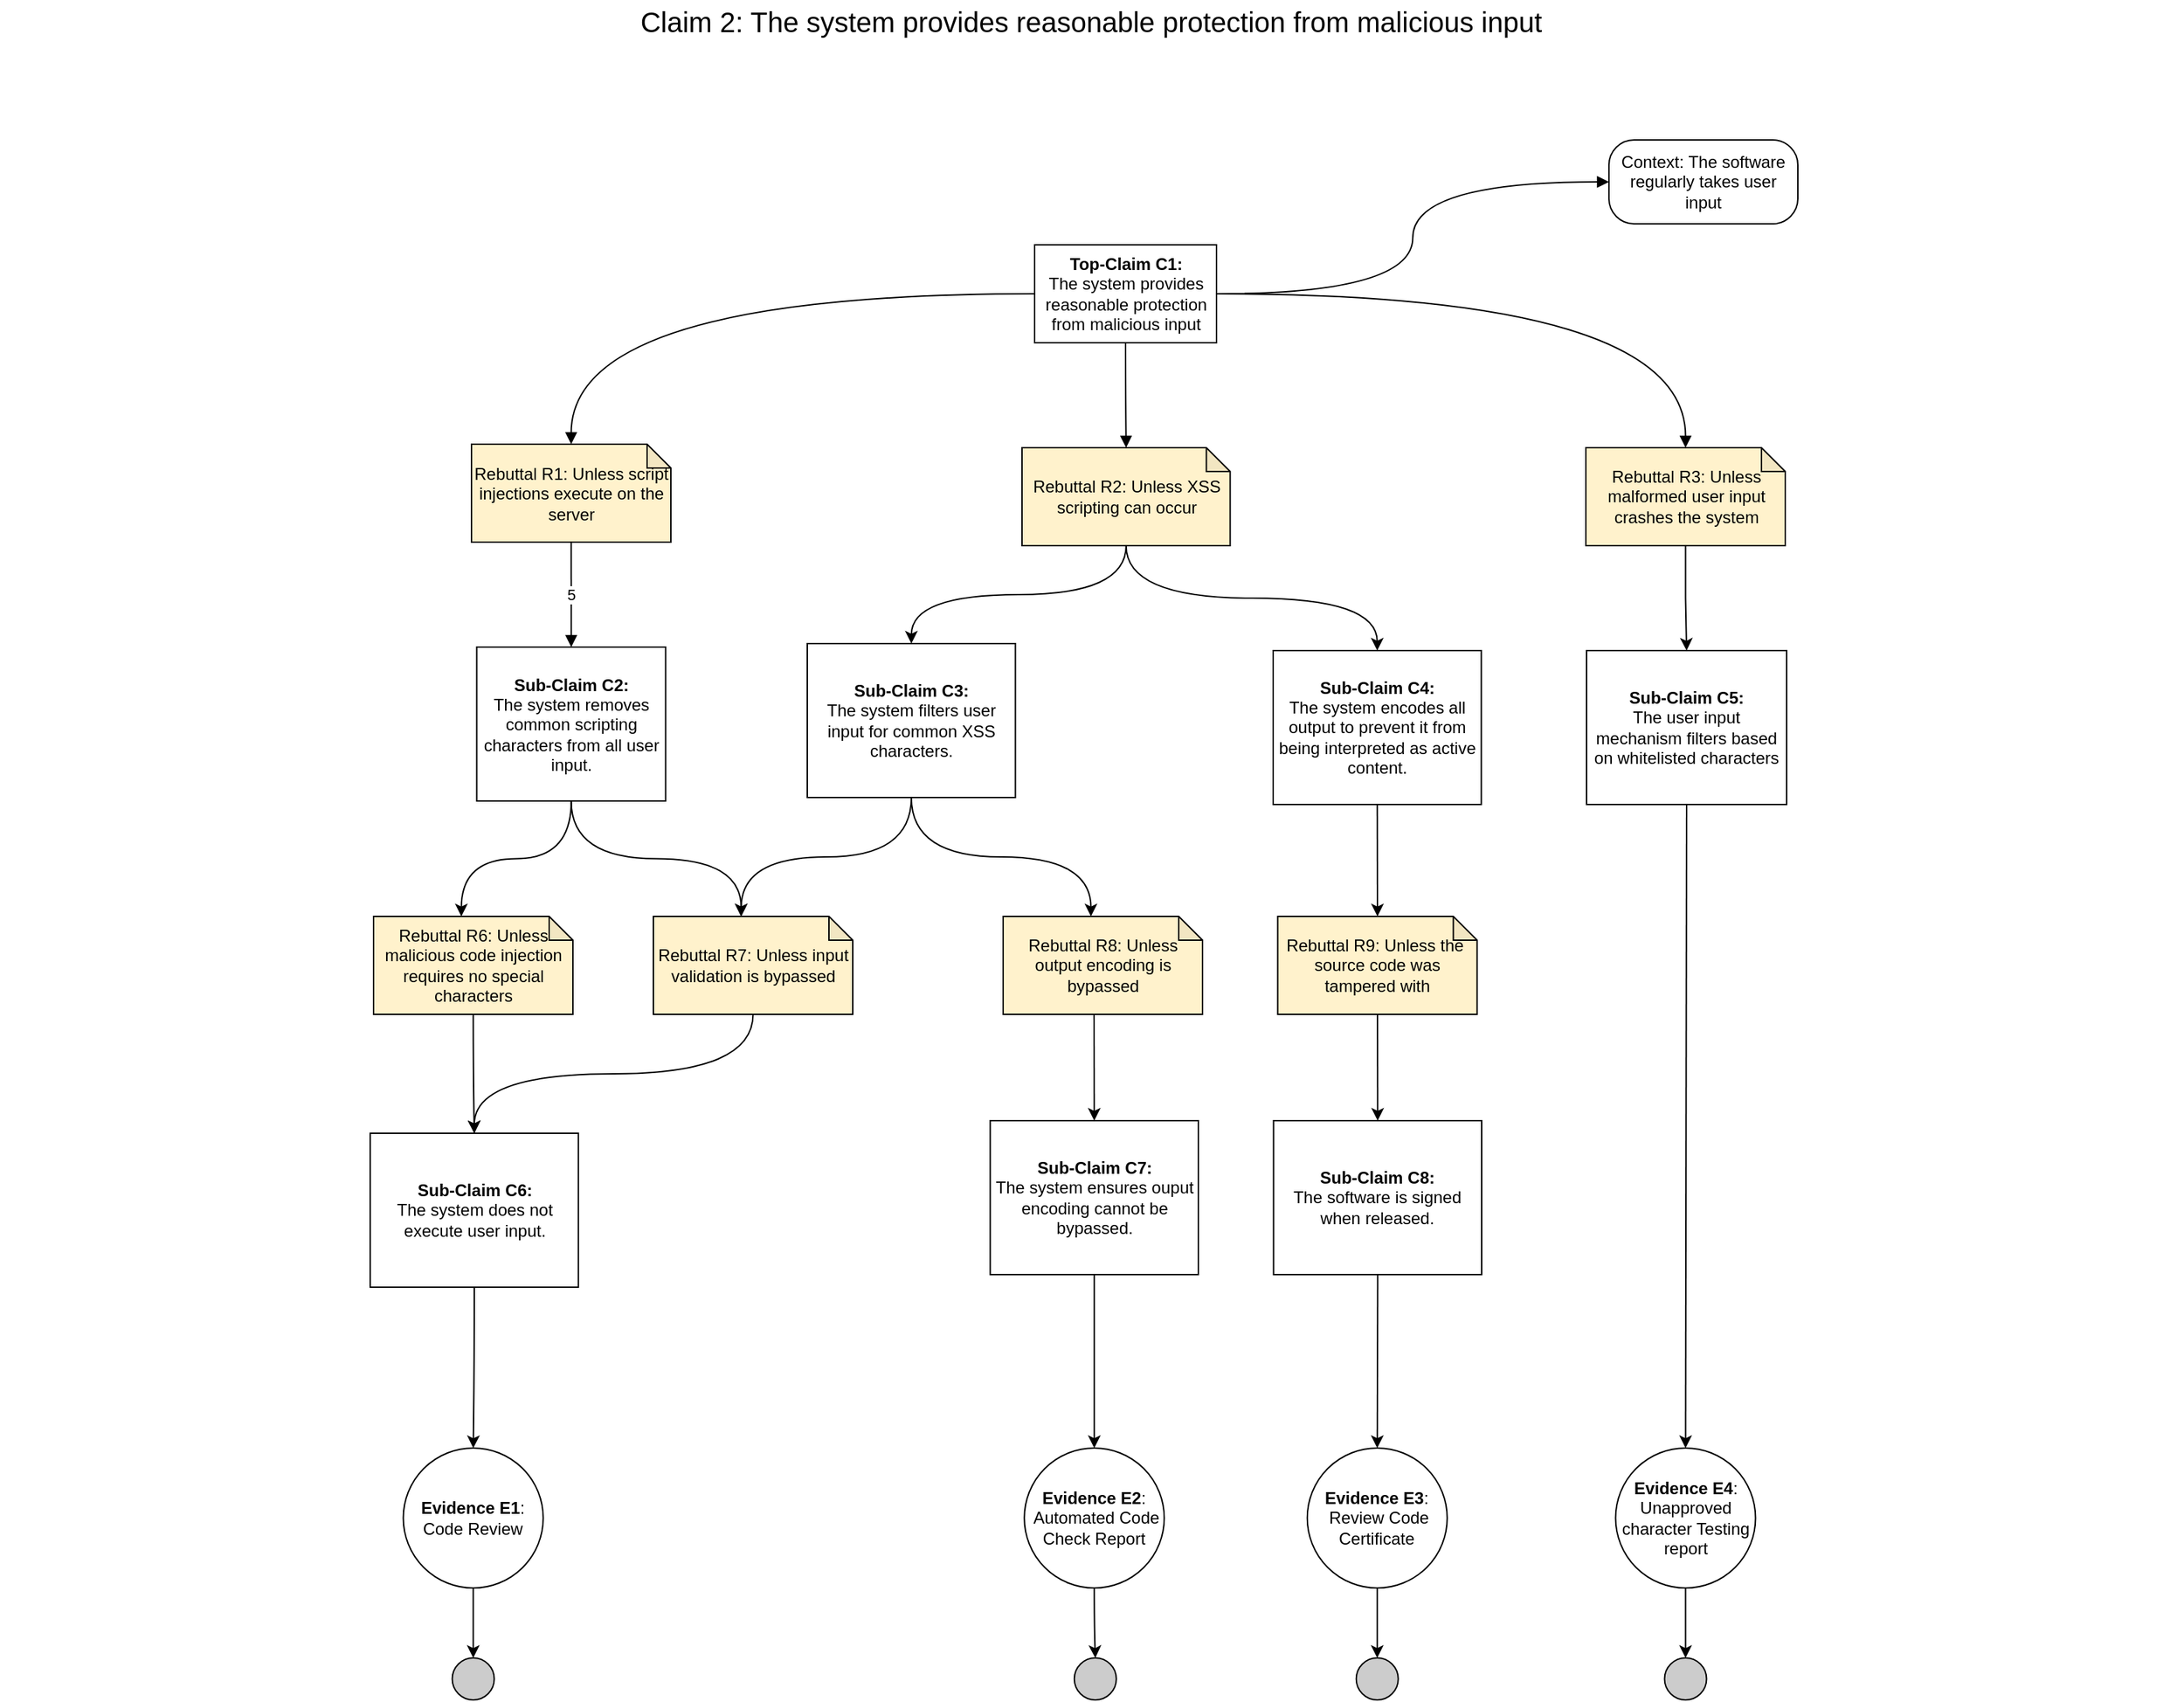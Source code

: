 <mxfile version="15.3.4" type="device"><diagram id="3KmeUak_oXEXrXEWpe3E" name="Page-1"><mxGraphModel dx="1550" dy="811" grid="1" gridSize="10" guides="1" tooltips="1" connect="1" arrows="1" fold="1" page="1" pageScale="1" pageWidth="850" pageHeight="1100" math="0" shadow="0"><root><mxCell id="0"/><mxCell id="1" parent="0"/><mxCell id="GILHHJ5YNqT7zgutua1H-2" style="edgeStyle=orthogonalEdgeStyle;rounded=0;orthogonalLoop=1;jettySize=auto;html=1;exitX=1;exitY=0.5;exitDx=0;exitDy=0;entryX=0;entryY=0.5;entryDx=0;entryDy=0;endArrow=block;endFill=1;curved=1;" parent="1" source="GILHHJ5YNqT7zgutua1H-5" target="GILHHJ5YNqT7zgutua1H-6" edge="1"><mxGeometry relative="1" as="geometry"/></mxCell><mxCell id="GILHHJ5YNqT7zgutua1H-3" value="" style="edgeStyle=orthogonalEdgeStyle;rounded=0;orthogonalLoop=1;jettySize=auto;html=1;endArrow=block;endFill=1;curved=1;exitX=0;exitY=0.5;exitDx=0;exitDy=0;" parent="1" source="GILHHJ5YNqT7zgutua1H-5" target="GILHHJ5YNqT7zgutua1H-8" edge="1"><mxGeometry relative="1" as="geometry"/></mxCell><mxCell id="GILHHJ5YNqT7zgutua1H-5" value="&lt;b&gt;Top-Claim C1:&lt;br&gt;&lt;/b&gt;The system provides reasonable protection from malicious input" style="rounded=0;whiteSpace=wrap;html=1;" parent="1" vertex="1"><mxGeometry x="789.5" y="305" width="130" height="70" as="geometry"/></mxCell><mxCell id="GILHHJ5YNqT7zgutua1H-6" value="Context: The software regularly takes user input" style="rounded=1;whiteSpace=wrap;html=1;arcSize=30;" parent="1" vertex="1"><mxGeometry x="1200" y="230" width="135" height="60" as="geometry"/></mxCell><mxCell id="GILHHJ5YNqT7zgutua1H-7" value="5" style="edgeStyle=orthogonalEdgeStyle;curved=1;rounded=0;orthogonalLoop=1;jettySize=auto;html=1;endArrow=block;endFill=1;" parent="1" source="GILHHJ5YNqT7zgutua1H-8" target="GILHHJ5YNqT7zgutua1H-11" edge="1"><mxGeometry relative="1" as="geometry"/></mxCell><mxCell id="GILHHJ5YNqT7zgutua1H-8" value="Rebuttal R1: Unless script injections execute on the server" style="shape=note;whiteSpace=wrap;html=1;backgroundOutline=1;darkOpacity=0.05;size=17;fillColor=#FFF2CC;" parent="1" vertex="1"><mxGeometry x="387" y="447.5" width="142.5" height="70" as="geometry"/></mxCell><mxCell id="6Q7iPyfvYNVZcTMV-HPo-14" style="edgeStyle=orthogonalEdgeStyle;curved=1;rounded=0;orthogonalLoop=1;jettySize=auto;html=1;entryX=0;entryY=0;entryDx=62.75;entryDy=0;entryPerimeter=0;exitX=0.5;exitY=1;exitDx=0;exitDy=0;" parent="1" source="GILHHJ5YNqT7zgutua1H-11" target="6Q7iPyfvYNVZcTMV-HPo-13" edge="1"><mxGeometry relative="1" as="geometry"/></mxCell><mxCell id="GILHHJ5YNqT7zgutua1H-11" value="&lt;b&gt;Sub-Claim C2:&lt;br&gt;&lt;/b&gt;The system removes common scripting characters from all user input." style="rounded=0;whiteSpace=wrap;html=1;" parent="1" vertex="1"><mxGeometry x="390.75" y="592.5" width="135" height="110" as="geometry"/></mxCell><mxCell id="6Q7iPyfvYNVZcTMV-HPo-7" style="edgeStyle=orthogonalEdgeStyle;rounded=0;orthogonalLoop=1;jettySize=auto;html=1;curved=1;exitX=0.5;exitY=1;exitDx=0;exitDy=0;exitPerimeter=0;" parent="1" source="6Q7iPyfvYNVZcTMV-HPo-1" target="6Q7iPyfvYNVZcTMV-HPo-5" edge="1"><mxGeometry relative="1" as="geometry"/></mxCell><mxCell id="6Q7iPyfvYNVZcTMV-HPo-1" value="Rebuttal R2: Unless XSS scripting can occur" style="shape=note;whiteSpace=wrap;html=1;backgroundOutline=1;darkOpacity=0.05;size=17;fillColor=#FFF2CC;" parent="1" vertex="1"><mxGeometry x="780.5" y="450" width="148.75" height="70" as="geometry"/></mxCell><mxCell id="6Q7iPyfvYNVZcTMV-HPo-8" style="edgeStyle=orthogonalEdgeStyle;rounded=0;orthogonalLoop=1;jettySize=auto;html=1;" parent="1" source="6Q7iPyfvYNVZcTMV-HPo-2" target="6Q7iPyfvYNVZcTMV-HPo-6" edge="1"><mxGeometry relative="1" as="geometry"/></mxCell><mxCell id="6Q7iPyfvYNVZcTMV-HPo-2" value="Rebuttal R3: Unless malformed user input crashes the system" style="shape=note;whiteSpace=wrap;html=1;backgroundOutline=1;darkOpacity=0.05;size=17;fillColor=#FFF2CC;" parent="1" vertex="1"><mxGeometry x="1183.5" y="450" width="142.5" height="70" as="geometry"/></mxCell><mxCell id="6Q7iPyfvYNVZcTMV-HPo-3" value="" style="edgeStyle=orthogonalEdgeStyle;rounded=0;orthogonalLoop=1;jettySize=auto;html=1;endArrow=block;endFill=1;curved=1;exitX=0.5;exitY=1;exitDx=0;exitDy=0;" parent="1" source="GILHHJ5YNqT7zgutua1H-5" target="6Q7iPyfvYNVZcTMV-HPo-1" edge="1"><mxGeometry relative="1" as="geometry"><mxPoint x="871.5" y="375" as="sourcePoint"/><mxPoint x="700.3" y="445" as="targetPoint"/></mxGeometry></mxCell><mxCell id="6Q7iPyfvYNVZcTMV-HPo-4" value="" style="edgeStyle=orthogonalEdgeStyle;rounded=0;orthogonalLoop=1;jettySize=auto;html=1;endArrow=block;endFill=1;curved=1;exitX=1;exitY=0.5;exitDx=0;exitDy=0;entryX=0.5;entryY=0;entryDx=0;entryDy=0;entryPerimeter=0;" parent="1" source="GILHHJ5YNqT7zgutua1H-5" target="6Q7iPyfvYNVZcTMV-HPo-2" edge="1"><mxGeometry relative="1" as="geometry"><mxPoint x="827.5" y="350" as="sourcePoint"/><mxPoint x="711.3" y="445" as="targetPoint"/></mxGeometry></mxCell><mxCell id="6Q7iPyfvYNVZcTMV-HPo-5" value="&lt;b&gt;Sub-Claim C3:&lt;br&gt;&lt;/b&gt;The system filters user input for common XSS characters." style="rounded=0;whiteSpace=wrap;html=1;" parent="1" vertex="1"><mxGeometry x="627" y="590" width="148.75" height="110" as="geometry"/></mxCell><mxCell id="6Q7iPyfvYNVZcTMV-HPo-6" value="&lt;b&gt;Sub-Claim C5:&lt;br&gt;&lt;/b&gt;The user input mechanism filters based on whitelisted characters" style="rounded=0;whiteSpace=wrap;html=1;" parent="1" vertex="1"><mxGeometry x="1184" y="595" width="143" height="110" as="geometry"/></mxCell><mxCell id="6Q7iPyfvYNVZcTMV-HPo-13" value="Rebuttal R7: Unless input validation is bypassed" style="shape=note;whiteSpace=wrap;html=1;backgroundOutline=1;darkOpacity=0.05;size=17;fillColor=#FFF2CC;" parent="1" vertex="1"><mxGeometry x="517" y="785" width="142.5" height="70" as="geometry"/></mxCell><mxCell id="6Q7iPyfvYNVZcTMV-HPo-15" style="edgeStyle=orthogonalEdgeStyle;curved=1;rounded=0;orthogonalLoop=1;jettySize=auto;html=1;entryX=0;entryY=0;entryDx=62.75;entryDy=0;entryPerimeter=0;" parent="1" source="GILHHJ5YNqT7zgutua1H-11" target="6Q7iPyfvYNVZcTMV-HPo-16" edge="1"><mxGeometry relative="1" as="geometry"><mxPoint x="628.25" y="692.5" as="sourcePoint"/></mxGeometry></mxCell><mxCell id="6Q7iPyfvYNVZcTMV-HPo-50" value="" style="edgeStyle=orthogonalEdgeStyle;curved=1;rounded=0;orthogonalLoop=1;jettySize=auto;html=1;entryX=0.5;entryY=0;entryDx=0;entryDy=0;" parent="1" source="6Q7iPyfvYNVZcTMV-HPo-16" target="7kshhI_pkrsCKJm_O-Ph-1" edge="1"><mxGeometry relative="1" as="geometry"><mxPoint x="388" y="920" as="targetPoint"/></mxGeometry></mxCell><mxCell id="6Q7iPyfvYNVZcTMV-HPo-16" value="Rebuttal R6: Unless malicious code injection requires no special characters" style="shape=note;whiteSpace=wrap;html=1;backgroundOutline=1;darkOpacity=0.05;size=17;fillColor=#FFF2CC;" parent="1" vertex="1"><mxGeometry x="317" y="785" width="142.5" height="70" as="geometry"/></mxCell><mxCell id="6Q7iPyfvYNVZcTMV-HPo-17" style="edgeStyle=orthogonalEdgeStyle;curved=1;rounded=0;orthogonalLoop=1;jettySize=auto;html=1;entryX=0;entryY=0;entryDx=62.75;entryDy=0;entryPerimeter=0;exitX=0.5;exitY=1;exitDx=0;exitDy=0;" parent="1" source="6Q7iPyfvYNVZcTMV-HPo-5" target="6Q7iPyfvYNVZcTMV-HPo-18" edge="1"><mxGeometry relative="1" as="geometry"><mxPoint x="795.3" y="705" as="sourcePoint"/></mxGeometry></mxCell><mxCell id="6Q7iPyfvYNVZcTMV-HPo-42" value="" style="edgeStyle=orthogonalEdgeStyle;curved=1;rounded=0;orthogonalLoop=1;jettySize=auto;html=1;exitX=0.456;exitY=1;exitDx=0;exitDy=0;exitPerimeter=0;entryX=0.5;entryY=0;entryDx=0;entryDy=0;" parent="1" source="6Q7iPyfvYNVZcTMV-HPo-18" target="7kshhI_pkrsCKJm_O-Ph-5" edge="1"><mxGeometry relative="1" as="geometry"><mxPoint x="800" y="960" as="targetPoint"/></mxGeometry></mxCell><mxCell id="6Q7iPyfvYNVZcTMV-HPo-18" value="Rebuttal R8: Unless output encoding is bypassed" style="shape=note;whiteSpace=wrap;html=1;backgroundOutline=1;darkOpacity=0.05;size=17;fillColor=#FFF2CC;" parent="1" vertex="1"><mxGeometry x="767" y="785" width="142.5" height="70" as="geometry"/></mxCell><mxCell id="6Q7iPyfvYNVZcTMV-HPo-19" style="edgeStyle=orthogonalEdgeStyle;curved=1;rounded=0;orthogonalLoop=1;jettySize=auto;html=1;entryX=0;entryY=0;entryDx=62.75;entryDy=0;entryPerimeter=0;exitX=0.5;exitY=1;exitDx=0;exitDy=0;" parent="1" source="6Q7iPyfvYNVZcTMV-HPo-5" target="6Q7iPyfvYNVZcTMV-HPo-13" edge="1"><mxGeometry relative="1" as="geometry"><mxPoint x="795.3" y="705" as="sourcePoint"/><mxPoint x="791.25" y="785" as="targetPoint"/></mxGeometry></mxCell><mxCell id="6Q7iPyfvYNVZcTMV-HPo-21" style="edgeStyle=orthogonalEdgeStyle;curved=1;rounded=0;orthogonalLoop=1;jettySize=auto;html=1;exitX=0.5;exitY=1;exitDx=0;exitDy=0;entryX=0.5;entryY=0;entryDx=0;entryDy=0;" parent="1" source="6Q7iPyfvYNVZcTMV-HPo-6" target="6Q7iPyfvYNVZcTMV-HPo-31" edge="1"><mxGeometry relative="1" as="geometry"><mxPoint x="1235" y="745" as="sourcePoint"/><mxPoint x="1130" y="720" as="targetPoint"/></mxGeometry></mxCell><mxCell id="6Q7iPyfvYNVZcTMV-HPo-25" value="&lt;b&gt;Sub-Claim C4:&lt;br&gt;&lt;/b&gt;The system encodes all output to prevent it from being interpreted as active content." style="rounded=0;whiteSpace=wrap;html=1;" parent="1" vertex="1"><mxGeometry x="960" y="595" width="148.75" height="110" as="geometry"/></mxCell><mxCell id="6Q7iPyfvYNVZcTMV-HPo-26" style="edgeStyle=orthogonalEdgeStyle;rounded=0;orthogonalLoop=1;jettySize=auto;html=1;curved=1;entryX=0.5;entryY=0;entryDx=0;entryDy=0;exitX=0.5;exitY=1;exitDx=0;exitDy=0;exitPerimeter=0;" parent="1" source="6Q7iPyfvYNVZcTMV-HPo-1" target="6Q7iPyfvYNVZcTMV-HPo-25" edge="1"><mxGeometry relative="1" as="geometry"><mxPoint x="855" y="595" as="sourcePoint"/><mxPoint x="674.4" y="600" as="targetPoint"/></mxGeometry></mxCell><mxCell id="6Q7iPyfvYNVZcTMV-HPo-37" style="edgeStyle=orthogonalEdgeStyle;curved=1;rounded=0;orthogonalLoop=1;jettySize=auto;html=1;" parent="1" source="6Q7iPyfvYNVZcTMV-HPo-28" target="6Q7iPyfvYNVZcTMV-HPo-36" edge="1"><mxGeometry relative="1" as="geometry"/></mxCell><mxCell id="6Q7iPyfvYNVZcTMV-HPo-28" value="Rebuttal R9: Unless the&amp;nbsp; source code was tampered with" style="shape=note;whiteSpace=wrap;html=1;backgroundOutline=1;darkOpacity=0.05;size=17;fillColor=#FFF2CC;" parent="1" vertex="1"><mxGeometry x="963.25" y="785" width="142.5" height="70" as="geometry"/></mxCell><mxCell id="6Q7iPyfvYNVZcTMV-HPo-29" style="edgeStyle=orthogonalEdgeStyle;curved=1;rounded=0;orthogonalLoop=1;jettySize=auto;html=1;exitX=0.5;exitY=1;exitDx=0;exitDy=0;" parent="1" source="6Q7iPyfvYNVZcTMV-HPo-25" target="6Q7iPyfvYNVZcTMV-HPo-28" edge="1"><mxGeometry relative="1" as="geometry"><mxPoint x="674.375" y="710" as="sourcePoint"/><mxPoint x="1034" y="780" as="targetPoint"/></mxGeometry></mxCell><mxCell id="6Q7iPyfvYNVZcTMV-HPo-34" value="" style="edgeStyle=orthogonalEdgeStyle;curved=1;rounded=0;orthogonalLoop=1;jettySize=auto;html=1;" parent="1" source="6Q7iPyfvYNVZcTMV-HPo-31" target="6Q7iPyfvYNVZcTMV-HPo-32" edge="1"><mxGeometry relative="1" as="geometry"/></mxCell><mxCell id="6Q7iPyfvYNVZcTMV-HPo-31" value="&lt;b&gt;Evidence E4&lt;/b&gt;:&lt;br&gt;Unapproved character Testing report" style="ellipse;whiteSpace=wrap;html=1;aspect=fixed;fillColor=#ffffff;rounded=0;" parent="1" vertex="1"><mxGeometry x="1204.75" y="1165" width="100" height="100" as="geometry"/></mxCell><mxCell id="6Q7iPyfvYNVZcTMV-HPo-32" value="" style="ellipse;whiteSpace=wrap;html=1;aspect=fixed;fillColor=#CCCCCC;" parent="1" vertex="1"><mxGeometry x="1239.75" y="1315" width="30" height="30" as="geometry"/></mxCell><mxCell id="6Q7iPyfvYNVZcTMV-HPo-40" value="" style="edgeStyle=orthogonalEdgeStyle;curved=1;rounded=0;orthogonalLoop=1;jettySize=auto;html=1;" parent="1" source="6Q7iPyfvYNVZcTMV-HPo-35" target="6Q7iPyfvYNVZcTMV-HPo-39" edge="1"><mxGeometry relative="1" as="geometry"/></mxCell><mxCell id="6Q7iPyfvYNVZcTMV-HPo-35" value="&lt;b&gt;Evidence E3&lt;/b&gt;:&lt;br&gt;&amp;nbsp;Review Code Certificate" style="ellipse;whiteSpace=wrap;html=1;aspect=fixed;fillColor=#ffffff;rounded=0;" parent="1" vertex="1"><mxGeometry x="984.37" y="1165" width="100" height="100" as="geometry"/></mxCell><mxCell id="6Q7iPyfvYNVZcTMV-HPo-38" value="" style="edgeStyle=orthogonalEdgeStyle;curved=1;rounded=0;orthogonalLoop=1;jettySize=auto;html=1;" parent="1" source="6Q7iPyfvYNVZcTMV-HPo-36" target="6Q7iPyfvYNVZcTMV-HPo-35" edge="1"><mxGeometry relative="1" as="geometry"/></mxCell><mxCell id="6Q7iPyfvYNVZcTMV-HPo-36" value="&lt;b&gt;Sub-Claim C8:&lt;br&gt;&lt;/b&gt;The software is signed when released." style="rounded=0;whiteSpace=wrap;html=1;" parent="1" vertex="1"><mxGeometry x="960.26" y="931" width="148.75" height="110" as="geometry"/></mxCell><mxCell id="6Q7iPyfvYNVZcTMV-HPo-39" value="" style="ellipse;whiteSpace=wrap;html=1;aspect=fixed;fillColor=#CCCCCC;" parent="1" vertex="1"><mxGeometry x="1019.37" y="1315" width="30" height="30" as="geometry"/></mxCell><mxCell id="6Q7iPyfvYNVZcTMV-HPo-44" value="" style="edgeStyle=orthogonalEdgeStyle;curved=1;rounded=0;orthogonalLoop=1;jettySize=auto;html=1;" parent="1" source="6Q7iPyfvYNVZcTMV-HPo-41" target="6Q7iPyfvYNVZcTMV-HPo-43" edge="1"><mxGeometry relative="1" as="geometry"/></mxCell><mxCell id="6Q7iPyfvYNVZcTMV-HPo-41" value="&lt;b&gt;Evidence E2&lt;/b&gt;:&lt;br&gt;&amp;nbsp;Automated Code Check Report" style="ellipse;whiteSpace=wrap;html=1;aspect=fixed;fillColor=#ffffff;rounded=0;" parent="1" vertex="1"><mxGeometry x="782.13" y="1165" width="100" height="100" as="geometry"/></mxCell><mxCell id="6Q7iPyfvYNVZcTMV-HPo-43" value="" style="ellipse;whiteSpace=wrap;html=1;aspect=fixed;fillColor=#CCCCCC;" parent="1" vertex="1"><mxGeometry x="817.88" y="1315" width="30" height="30" as="geometry"/></mxCell><mxCell id="6Q7iPyfvYNVZcTMV-HPo-45" value="" style="edgeStyle=orthogonalEdgeStyle;curved=1;rounded=0;orthogonalLoop=1;jettySize=auto;html=1;exitX=0.5;exitY=1;exitDx=0;exitDy=0;exitPerimeter=0;entryX=0.5;entryY=0;entryDx=0;entryDy=0;" parent="1" source="6Q7iPyfvYNVZcTMV-HPo-13" target="7kshhI_pkrsCKJm_O-Ph-1" edge="1"><mxGeometry relative="1" as="geometry"><mxPoint x="841.98" y="865" as="sourcePoint"/><mxPoint x="701" y="1008" as="targetPoint"/></mxGeometry></mxCell><mxCell id="6Q7iPyfvYNVZcTMV-HPo-47" value="" style="edgeStyle=orthogonalEdgeStyle;curved=1;rounded=0;orthogonalLoop=1;jettySize=auto;html=1;" parent="1" source="6Q7iPyfvYNVZcTMV-HPo-48" target="6Q7iPyfvYNVZcTMV-HPo-49" edge="1"><mxGeometry relative="1" as="geometry"/></mxCell><mxCell id="6Q7iPyfvYNVZcTMV-HPo-48" value="&lt;b&gt;Evidence E1&lt;/b&gt;:&lt;br&gt;Code Review" style="ellipse;whiteSpace=wrap;html=1;aspect=fixed;fillColor=#ffffff;rounded=0;" parent="1" vertex="1"><mxGeometry x="338.25" y="1165" width="100" height="100" as="geometry"/></mxCell><mxCell id="6Q7iPyfvYNVZcTMV-HPo-49" value="" style="ellipse;whiteSpace=wrap;html=1;aspect=fixed;fillColor=#CCCCCC;" parent="1" vertex="1"><mxGeometry x="373.25" y="1315" width="30" height="30" as="geometry"/></mxCell><mxCell id="9RY7iUuFAWAuQtubhsNZ-1" value="&lt;font style=&quot;font-size: 20px&quot;&gt;&lt;font style=&quot;font-size: 20px&quot;&gt;Claim 2: The system provides reasonable protection from malicious input&lt;/font&gt;&lt;br&gt;&lt;/font&gt;" style="text;html=1;strokeColor=none;fillColor=none;align=center;verticalAlign=middle;whiteSpace=wrap;rounded=0;fontSize=20;" parent="1" vertex="1"><mxGeometry x="50" y="130" width="1560" height="30" as="geometry"/></mxCell><mxCell id="7kshhI_pkrsCKJm_O-Ph-1" value="&lt;b&gt;Sub-Claim C6:&lt;br&gt;&lt;/b&gt;The system does not execute user input." style="rounded=0;whiteSpace=wrap;html=1;" vertex="1" parent="1"><mxGeometry x="314.62" y="940" width="148.75" height="110" as="geometry"/></mxCell><mxCell id="7kshhI_pkrsCKJm_O-Ph-3" value="" style="edgeStyle=orthogonalEdgeStyle;curved=1;rounded=0;orthogonalLoop=1;jettySize=auto;html=1;entryX=0.5;entryY=0;entryDx=0;entryDy=0;exitX=0.5;exitY=1;exitDx=0;exitDy=0;" edge="1" parent="1" source="7kshhI_pkrsCKJm_O-Ph-1" target="6Q7iPyfvYNVZcTMV-HPo-48"><mxGeometry relative="1" as="geometry"><mxPoint x="398.3" y="865" as="sourcePoint"/><mxPoint x="398.255" y="923" as="targetPoint"/></mxGeometry></mxCell><mxCell id="7kshhI_pkrsCKJm_O-Ph-5" value="&lt;b&gt;Sub-Claim C7:&lt;br&gt;&lt;/b&gt;The system ensures ouput encoding cannot be bypassed." style="rounded=0;whiteSpace=wrap;html=1;" vertex="1" parent="1"><mxGeometry x="757.75" y="931" width="148.75" height="110" as="geometry"/></mxCell><mxCell id="7kshhI_pkrsCKJm_O-Ph-6" value="" style="edgeStyle=orthogonalEdgeStyle;curved=1;rounded=0;orthogonalLoop=1;jettySize=auto;html=1;exitX=0.5;exitY=1;exitDx=0;exitDy=0;entryX=0.5;entryY=0;entryDx=0;entryDy=0;" edge="1" parent="1" source="7kshhI_pkrsCKJm_O-Ph-5" target="6Q7iPyfvYNVZcTMV-HPo-41"><mxGeometry relative="1" as="geometry"><mxPoint x="825.24" y="1041" as="sourcePoint"/><mxPoint x="828" y="1130" as="targetPoint"/></mxGeometry></mxCell></root></mxGraphModel></diagram></mxfile>